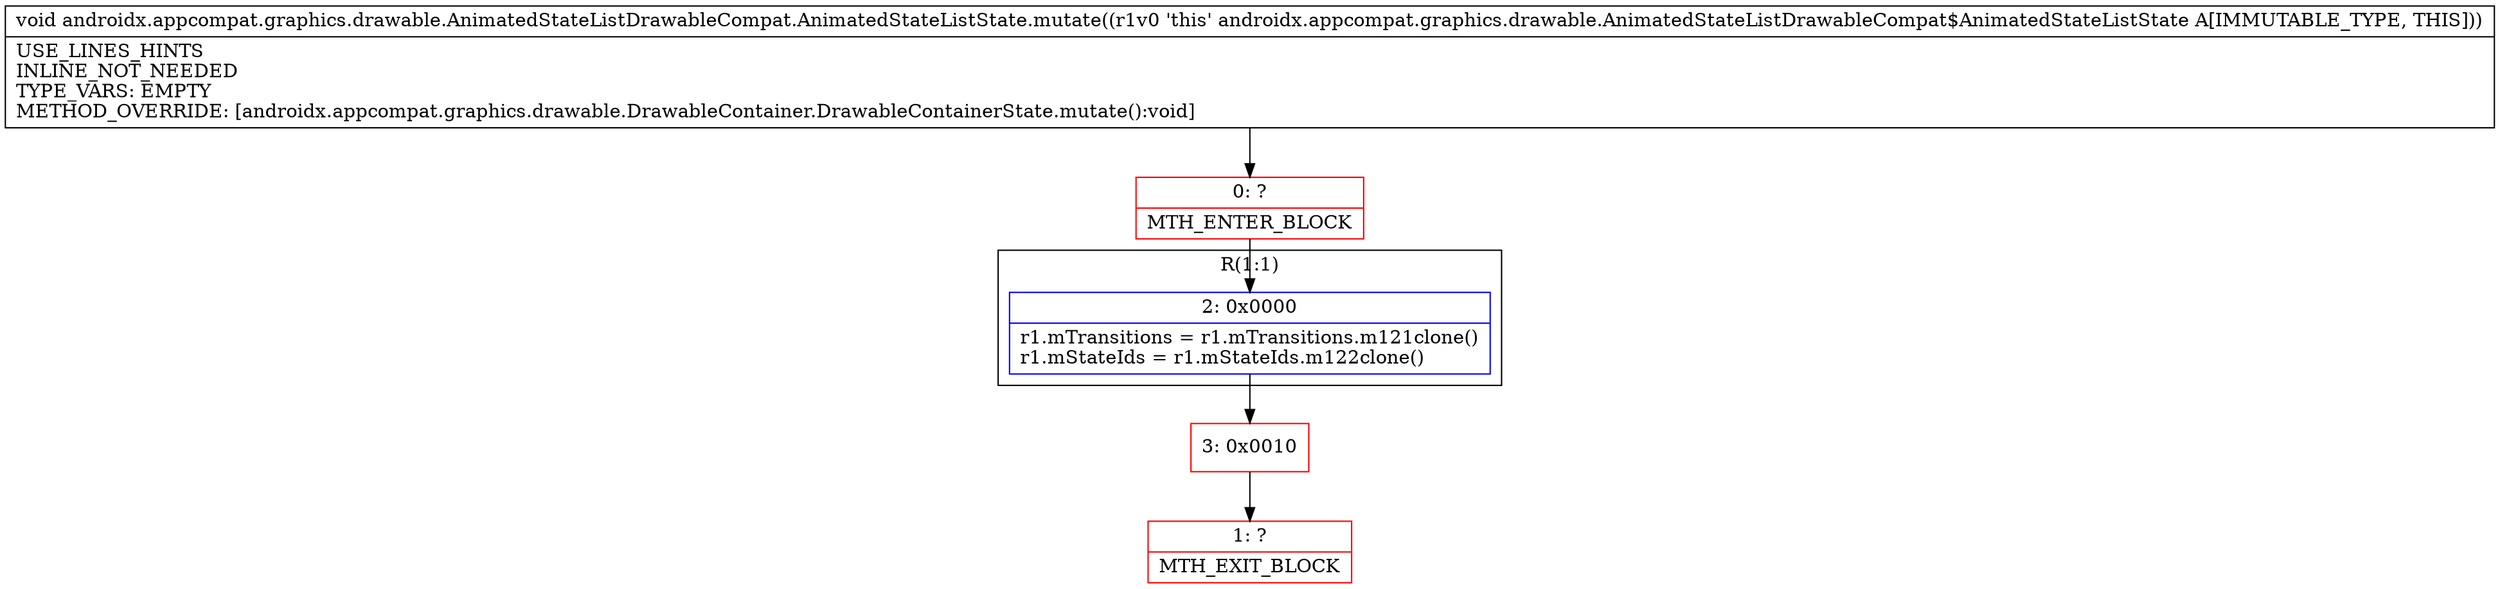 digraph "CFG forandroidx.appcompat.graphics.drawable.AnimatedStateListDrawableCompat.AnimatedStateListState.mutate()V" {
subgraph cluster_Region_371203399 {
label = "R(1:1)";
node [shape=record,color=blue];
Node_2 [shape=record,label="{2\:\ 0x0000|r1.mTransitions = r1.mTransitions.m121clone()\lr1.mStateIds = r1.mStateIds.m122clone()\l}"];
}
Node_0 [shape=record,color=red,label="{0\:\ ?|MTH_ENTER_BLOCK\l}"];
Node_3 [shape=record,color=red,label="{3\:\ 0x0010}"];
Node_1 [shape=record,color=red,label="{1\:\ ?|MTH_EXIT_BLOCK\l}"];
MethodNode[shape=record,label="{void androidx.appcompat.graphics.drawable.AnimatedStateListDrawableCompat.AnimatedStateListState.mutate((r1v0 'this' androidx.appcompat.graphics.drawable.AnimatedStateListDrawableCompat$AnimatedStateListState A[IMMUTABLE_TYPE, THIS]))  | USE_LINES_HINTS\lINLINE_NOT_NEEDED\lTYPE_VARS: EMPTY\lMETHOD_OVERRIDE: [androidx.appcompat.graphics.drawable.DrawableContainer.DrawableContainerState.mutate():void]\l}"];
MethodNode -> Node_0;Node_2 -> Node_3;
Node_0 -> Node_2;
Node_3 -> Node_1;
}


